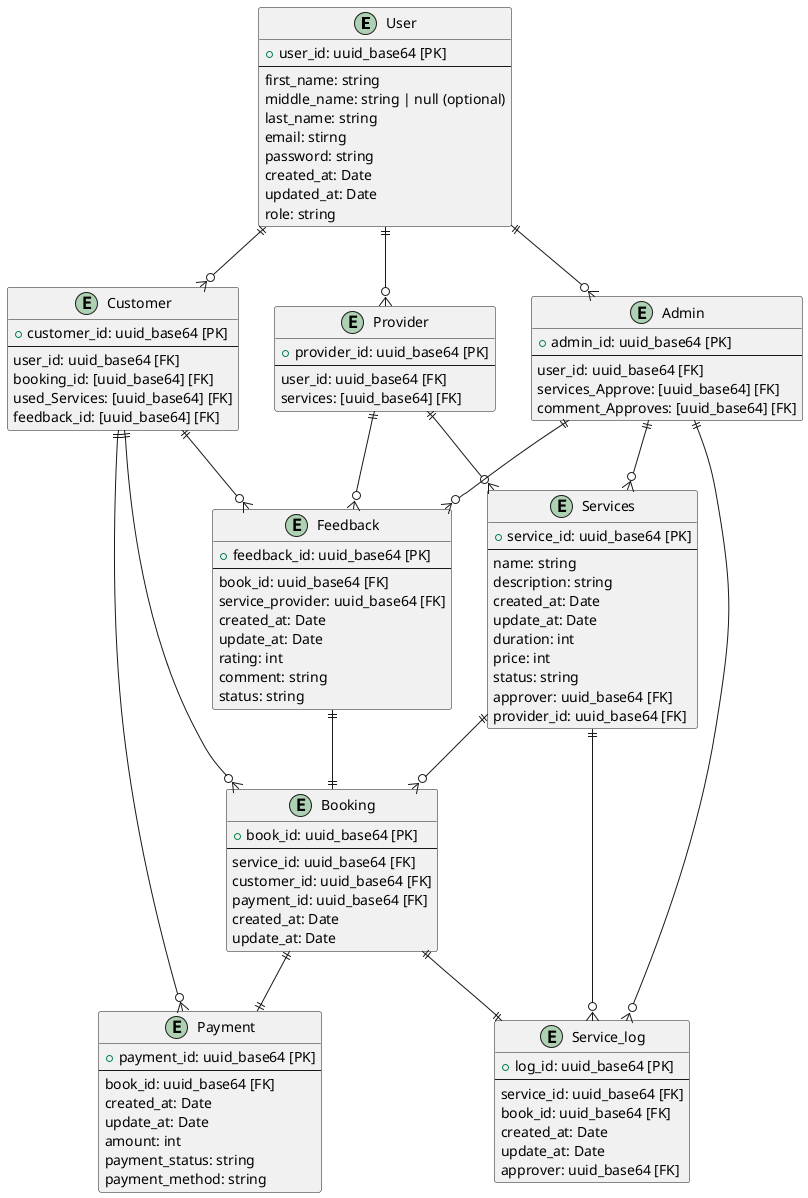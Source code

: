 @startuml
entity "User" as user {
	+ user_id: uuid_base64 [PK]
	--
	first_name: string
	middle_name: string | null (optional)
	last_name: string
	email: stirng
	password: string
	created_at: Date
	updated_at: Date
	role: string
}

entity "Provider" as provider {
	+ provider_id: uuid_base64 [PK]
	--
	user_id: uuid_base64 [FK]
	services: [uuid_base64] [FK]
}

entity "Customer" as customer {
	+ customer_id: uuid_base64 [PK]
	--
	user_id: uuid_base64 [FK]
	booking_id: [uuid_base64] [FK]
	used_Services: [uuid_base64] [FK]
	feedback_id: [uuid_base64] [FK]
}

entity "Services" as service {
	+ service_id: uuid_base64 [PK]
	--
	name: string
	description: string
	created_at: Date
	update_at: Date
	duration: int
	price: int
	status: string
	approver: uuid_base64 [FK]
	provider_id: uuid_base64 [FK]
}

entity "Booking" as book {
	+ book_id: uuid_base64 [PK]
	--
	service_id: uuid_base64 [FK]
	customer_id: uuid_base64 [FK]
	payment_id: uuid_base64 [FK]
	created_at: Date
	update_at: Date
}

entity "Payment" as payment {
	+ payment_id: uuid_base64 [PK]
	--
	book_id: uuid_base64 [FK]
	created_at: Date
	update_at: Date
	amount: int
	payment_status: string
	payment_method: string
}

entity "Admin" as admin {
	+ admin_id: uuid_base64 [PK]
	--
	user_id: uuid_base64 [FK]
	services_Approve: [uuid_base64] [FK]
	comment_Approves: [uuid_base64] [FK]
}

entity "Feedback" as fb {
	+ feedback_id: uuid_base64 [PK]
	--
	book_id: uuid_base64 [FK]
	service_provider: uuid_base64 [FK]
	created_at: Date
	update_at: Date
	rating: int
	comment: string
	status: string
}

entity "Service_log" as log {
	+ log_id: uuid_base64 [PK]
	--
	service_id: uuid_base64 [FK]
	book_id: uuid_base64 [FK]
	created_at: Date
	update_at: Date
	approver: uuid_base64 [FK]
}

user ||--o{ provider
user ||--o{ customer
user ||--o{ admin
customer ||--o{ book
service ||--o{ book
provider ||--o{ service
customer ||--o{ payment
book ||--|| payment
admin ||--o{ service
admin ||--o{ fb
provider ||--o{ fb
service ||--o{ log
admin ||--o{ log
book ||--|| log
customer ||--o{ fb
fb ||--|| book

@enduml